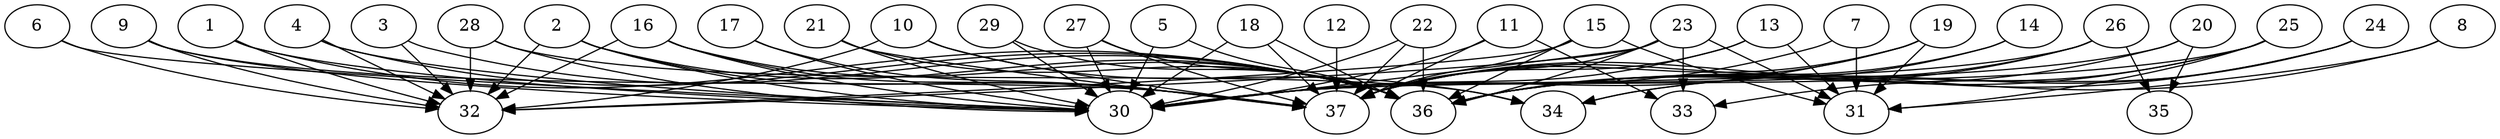 // DAG (tier=3-complex, mode=compute, n=37, ccr=0.477, fat=0.866, density=0.781, regular=0.377, jump=0.272, mindata=1048576, maxdata=16777216)
// DAG automatically generated by daggen at Sun Aug 24 16:33:34 2025
// /home/ermia/Project/Environments/daggen/bin/daggen --dot --ccr 0.477 --fat 0.866 --regular 0.377 --density 0.781 --jump 0.272 --mindata 1048576 --maxdata 16777216 -n 37 
digraph G {
  1 [size="16472036788554858", alpha="0.17", expect_size="8236018394277429"]
  1 -> 30 [size ="851321875857408"]
  1 -> 32 [size ="851321875857408"]
  1 -> 36 [size ="851321875857408"]
  2 [size="118450634981705252864", alpha="0.02", expect_size="59225317490852626432"]
  2 -> 30 [size ="192951539990528"]
  2 -> 32 [size ="192951539990528"]
  2 -> 36 [size ="192951539990528"]
  2 -> 37 [size ="192951539990528"]
  3 [size="221759762578794348544", alpha="0.08", expect_size="110879881289397174272"]
  3 -> 32 [size ="293097300819968"]
  3 -> 36 [size ="293097300819968"]
  4 [size="628771014938191744", alpha="0.16", expect_size="314385507469095872"]
  4 -> 30 [size ="503580754706432"]
  4 -> 32 [size ="503580754706432"]
  4 -> 36 [size ="503580754706432"]
  5 [size="707554671105674624", alpha="0.17", expect_size="353777335552837312"]
  5 -> 30 [size ="941477265932288"]
  5 -> 36 [size ="941477265932288"]
  6 [size="6708708217957480", alpha="0.16", expect_size="3354354108978740"]
  6 -> 30 [size ="653310033920000"]
  6 -> 32 [size ="653310033920000"]
  7 [size="6237252663507030", alpha="0.05", expect_size="3118626331753515"]
  7 -> 30 [size ="653606185336832"]
  7 -> 31 [size ="653606185336832"]
  8 [size="51699691797849571328", alpha="0.15", expect_size="25849845898924785664"]
  8 -> 31 [size ="111023595978752"]
  8 -> 36 [size ="111023595978752"]
  9 [size="115501577492780816", alpha="0.10", expect_size="57750788746390408"]
  9 -> 30 [size ="212999516192768"]
  9 -> 32 [size ="212999516192768"]
  9 -> 37 [size ="212999516192768"]
  10 [size="25600638737135752", alpha="0.16", expect_size="12800319368567876"]
  10 -> 32 [size ="616388070735872"]
  10 -> 34 [size ="616388070735872"]
  10 -> 37 [size ="616388070735872"]
  11 [size="1014638916928862592", alpha="0.02", expect_size="507319458464431296"]
  11 -> 30 [size ="1040275438829568"]
  11 -> 33 [size ="1040275438829568"]
  11 -> 37 [size ="1040275438829568"]
  12 [size="26297690916407108", alpha="0.04", expect_size="13148845458203554"]
  12 -> 37 [size ="807616120881152"]
  13 [size="1066029422282511745024", alpha="0.02", expect_size="533014711141255872512"]
  13 -> 30 [size ="834839099998208"]
  13 -> 31 [size ="834839099998208"]
  13 -> 37 [size ="834839099998208"]
  14 [size="496472685812670464", alpha="0.16", expect_size="248236342906335232"]
  14 -> 36 [size ="237507002236928"]
  14 -> 37 [size ="237507002236928"]
  15 [size="1884802518366686281728", alpha="0.18", expect_size="942401259183343140864"]
  15 -> 31 [size ="1220676421681152"]
  15 -> 32 [size ="1220676421681152"]
  15 -> 36 [size ="1220676421681152"]
  15 -> 37 [size ="1220676421681152"]
  16 [size="406237946541450048", alpha="0.10", expect_size="203118973270725024"]
  16 -> 30 [size ="190945194672128"]
  16 -> 32 [size ="190945194672128"]
  16 -> 36 [size ="190945194672128"]
  16 -> 37 [size ="190945194672128"]
  17 [size="1577669345803077120", alpha="0.06", expect_size="788834672901538560"]
  17 -> 30 [size ="1439788808798208"]
  17 -> 37 [size ="1439788808798208"]
  18 [size="73542197970504528", alpha="0.11", expect_size="36771098985252264"]
  18 -> 30 [size ="1733186035908608"]
  18 -> 36 [size ="1733186035908608"]
  18 -> 37 [size ="1733186035908608"]
  19 [size="2933108878915389095936", alpha="0.08", expect_size="1466554439457694547968"]
  19 -> 30 [size ="1639238365872128"]
  19 -> 31 [size ="1639238365872128"]
  19 -> 36 [size ="1639238365872128"]
  19 -> 37 [size ="1639238365872128"]
  20 [size="1970923794628152918016", alpha="0.06", expect_size="985461897314076459008"]
  20 -> 30 [size ="1257582664613888"]
  20 -> 35 [size ="1257582664613888"]
  20 -> 36 [size ="1257582664613888"]
  21 [size="2127496175874473984000", alpha="0.01", expect_size="1063748087937236992000"]
  21 -> 30 [size ="1323333110988800"]
  21 -> 36 [size ="1323333110988800"]
  21 -> 37 [size ="1323333110988800"]
  22 [size="297196049958606733312", alpha="0.02", expect_size="148598024979303366656"]
  22 -> 30 [size ="356274994675712"]
  22 -> 36 [size ="356274994675712"]
  22 -> 37 [size ="356274994675712"]
  23 [size="1615918980378511104", alpha="0.15", expect_size="807959490189255552"]
  23 -> 30 [size ="620565740126208"]
  23 -> 31 [size ="620565740126208"]
  23 -> 32 [size ="620565740126208"]
  23 -> 33 [size ="620565740126208"]
  23 -> 36 [size ="620565740126208"]
  23 -> 37 [size ="620565740126208"]
  24 [size="1616399170259471616", alpha="0.07", expect_size="808199585129735808"]
  24 -> 33 [size ="819677940940800"]
  24 -> 34 [size ="819677940940800"]
  24 -> 36 [size ="819677940940800"]
  25 [size="39865029883343152", alpha="0.15", expect_size="19932514941671576"]
  25 -> 30 [size ="1788850598838272"]
  25 -> 31 [size ="1788850598838272"]
  25 -> 34 [size ="1788850598838272"]
  25 -> 36 [size ="1788850598838272"]
  26 [size="4033557701020386816", alpha="0.14", expect_size="2016778850510193408"]
  26 -> 30 [size ="1736081112301568"]
  26 -> 35 [size ="1736081112301568"]
  26 -> 36 [size ="1736081112301568"]
  26 -> 37 [size ="1736081112301568"]
  27 [size="874127005932459", alpha="0.15", expect_size="437063502966229"]
  27 -> 30 [size ="14905625280512"]
  27 -> 36 [size ="14905625280512"]
  27 -> 37 [size ="14905625280512"]
  28 [size="437934372485704187904", alpha="0.03", expect_size="218967186242852093952"]
  28 -> 30 [size ="461348743938048"]
  28 -> 32 [size ="461348743938048"]
  28 -> 34 [size ="461348743938048"]
  29 [size="15155716208203252", alpha="0.15", expect_size="7577858104101626"]
  29 -> 30 [size ="442996424179712"]
  29 -> 36 [size ="442996424179712"]
  30 [size="594458505322467456", alpha="0.05", expect_size="297229252661233728"]
  31 [size="4506158979665172480", alpha="0.09", expect_size="2253079489832586240"]
  32 [size="447391005077946761216", alpha="0.06", expect_size="223695502538973380608"]
  33 [size="21895879369030868", alpha="0.07", expect_size="10947939684515434"]
  34 [size="155271477560182848", alpha="0.04", expect_size="77635738780091424"]
  35 [size="168843068575547136", alpha="0.13", expect_size="84421534287773568"]
  36 [size="19586855349503588", alpha="0.07", expect_size="9793427674751794"]
  37 [size="685345119292882944000", alpha="0.05", expect_size="342672559646441472000"]
}